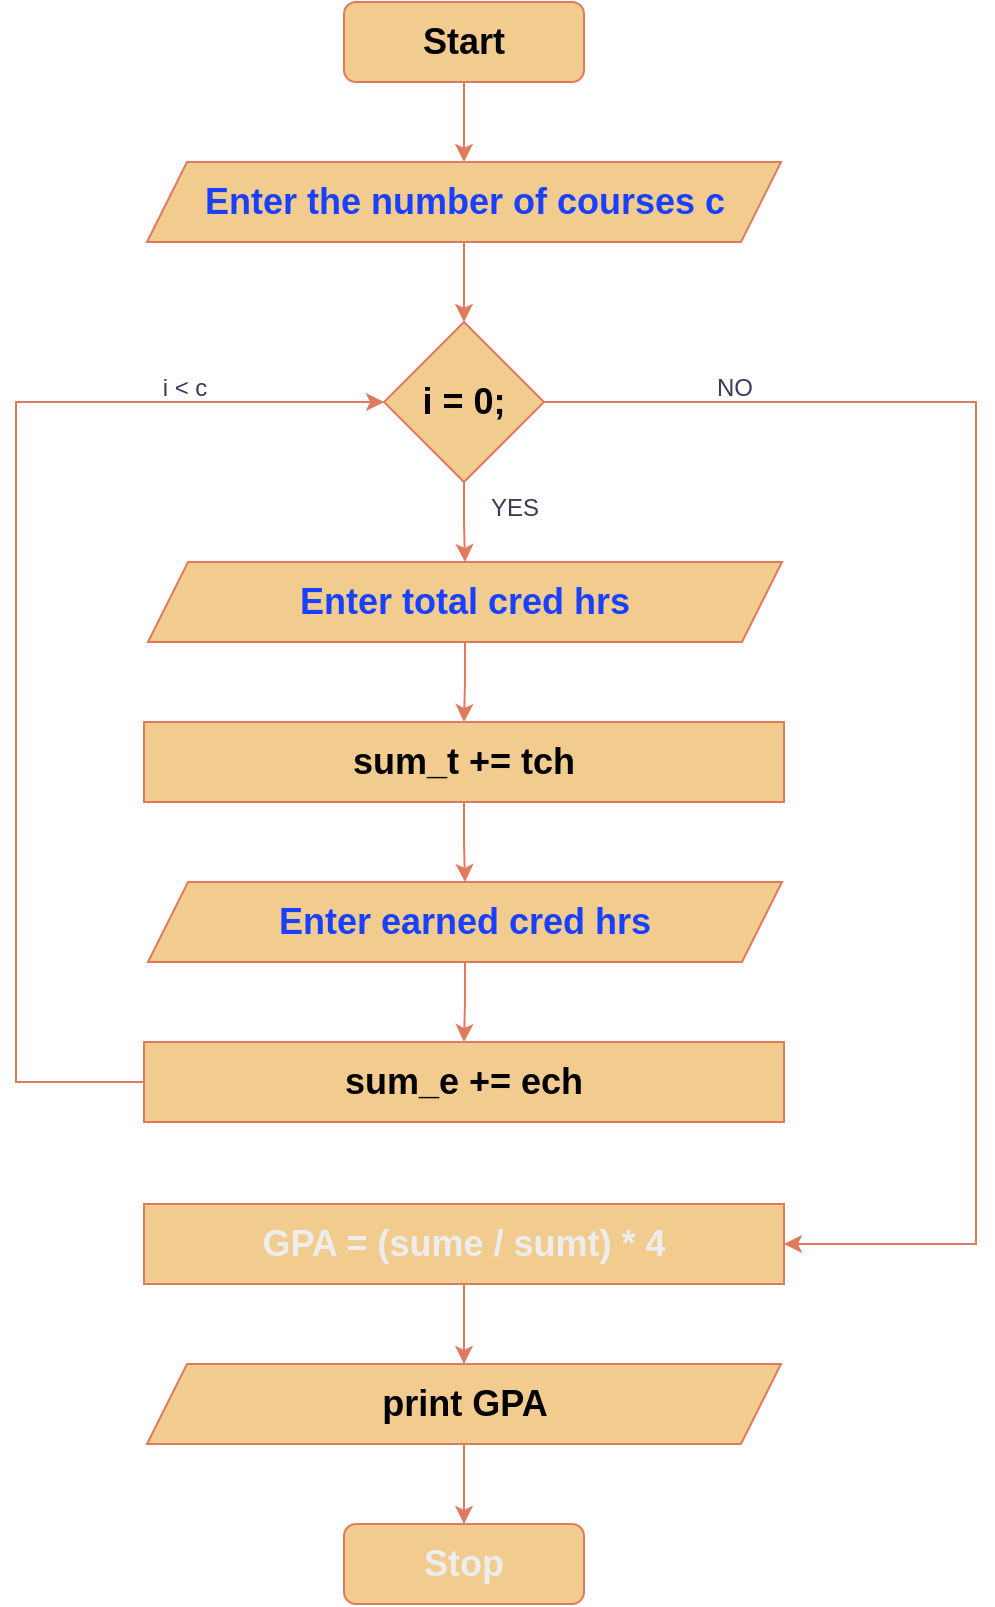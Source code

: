 <mxfile version="27.2.0">
  <diagram name="Page-1" id="tlNDiCwG7B8p3nZySN3y">
    <mxGraphModel dx="466" dy="797" grid="1" gridSize="10" guides="1" tooltips="1" connect="1" arrows="1" fold="1" page="1" pageScale="1" pageWidth="850" pageHeight="1100" math="0" shadow="0">
      <root>
        <mxCell id="0" />
        <mxCell id="1" parent="0" />
        <mxCell id="sUHAasN-twWsJrlkT866-2" value="" style="edgeStyle=orthogonalEdgeStyle;rounded=0;orthogonalLoop=1;jettySize=auto;html=1;strokeColor=#E07A5F;fontColor=default;fillColor=#F2CC8F;labelBackgroundColor=none;" edge="1" parent="1" source="sUHAasN-twWsJrlkT866-3" target="sUHAasN-twWsJrlkT866-5">
          <mxGeometry relative="1" as="geometry" />
        </mxCell>
        <mxCell id="sUHAasN-twWsJrlkT866-3" value="&lt;b style=&quot;color: rgb(0, 0, 0); font-size: 18px;&quot;&gt;Start&lt;/b&gt;" style="rounded=1;whiteSpace=wrap;html=1;labelBackgroundColor=none;fillColor=#F2CC8F;strokeColor=#E07A5F;fontColor=#393C56;" vertex="1" parent="1">
          <mxGeometry x="365" y="160" width="120" height="40" as="geometry" />
        </mxCell>
        <mxCell id="sUHAasN-twWsJrlkT866-17" value="" style="edgeStyle=orthogonalEdgeStyle;rounded=0;orthogonalLoop=1;jettySize=auto;html=1;strokeColor=#E07A5F;fontColor=#393C56;fillColor=#F2CC8F;" edge="1" parent="1" source="sUHAasN-twWsJrlkT866-5" target="sUHAasN-twWsJrlkT866-13">
          <mxGeometry relative="1" as="geometry" />
        </mxCell>
        <mxCell id="sUHAasN-twWsJrlkT866-5" value="&lt;font style=&quot;color: light-dark(rgb(26, 64, 255), rgb(0, 0, 0)); font-size: 18px;&quot;&gt;&lt;b&gt;Enter the number of courses c&lt;/b&gt;&lt;/font&gt;" style="shape=parallelogram;perimeter=parallelogramPerimeter;whiteSpace=wrap;html=1;fixedSize=1;labelBackgroundColor=none;fillColor=#F2CC8F;strokeColor=#E07A5F;fontColor=#393C56;" vertex="1" parent="1">
          <mxGeometry x="266.5" y="240" width="317" height="40" as="geometry" />
        </mxCell>
        <mxCell id="sUHAasN-twWsJrlkT866-21" value="" style="edgeStyle=orthogonalEdgeStyle;rounded=0;orthogonalLoop=1;jettySize=auto;html=1;strokeColor=#E07A5F;fontColor=#393C56;fillColor=#F2CC8F;" edge="1" parent="1" source="sUHAasN-twWsJrlkT866-7" target="sUHAasN-twWsJrlkT866-15">
          <mxGeometry relative="1" as="geometry" />
        </mxCell>
        <mxCell id="sUHAasN-twWsJrlkT866-7" value="&lt;b style=&quot;color: rgb(0, 0, 0); font-size: 18px;&quot;&gt;sum_t += tch&lt;/b&gt;" style="rounded=0;whiteSpace=wrap;html=1;labelBackgroundColor=none;fillColor=#F2CC8F;strokeColor=#E07A5F;fontColor=#393C56;" vertex="1" parent="1">
          <mxGeometry x="265" y="520" width="320" height="40" as="geometry" />
        </mxCell>
        <mxCell id="sUHAasN-twWsJrlkT866-8" value="" style="edgeStyle=orthogonalEdgeStyle;rounded=0;orthogonalLoop=1;jettySize=auto;html=1;labelBackgroundColor=none;strokeColor=#E07A5F;fontColor=default;" edge="1" parent="1" source="sUHAasN-twWsJrlkT866-9" target="sUHAasN-twWsJrlkT866-12">
          <mxGeometry relative="1" as="geometry" />
        </mxCell>
        <mxCell id="sUHAasN-twWsJrlkT866-9" value="&lt;b style=&quot;color: rgb(0, 0, 0); font-size: 18px;&quot;&gt;print GPA&lt;/b&gt;" style="shape=parallelogram;perimeter=parallelogramPerimeter;whiteSpace=wrap;html=1;fixedSize=1;labelBackgroundColor=none;fillColor=#F2CC8F;strokeColor=#E07A5F;fontColor=#393C56;" vertex="1" parent="1">
          <mxGeometry x="266.5" y="841" width="317" height="40" as="geometry" />
        </mxCell>
        <mxCell id="sUHAasN-twWsJrlkT866-10" value="" style="edgeStyle=orthogonalEdgeStyle;rounded=0;orthogonalLoop=1;jettySize=auto;html=1;labelBackgroundColor=none;strokeColor=#E07A5F;fontColor=default;" edge="1" parent="1" source="sUHAasN-twWsJrlkT866-11" target="sUHAasN-twWsJrlkT866-9">
          <mxGeometry relative="1" as="geometry" />
        </mxCell>
        <mxCell id="sUHAasN-twWsJrlkT866-11" value="&lt;font color=&quot;#ededed&quot;&gt;&lt;span style=&quot;font-size: 18px;&quot;&gt;&lt;b&gt;GPA = (sume / sumt) * 4&lt;/b&gt;&lt;/span&gt;&lt;/font&gt;" style="rounded=0;whiteSpace=wrap;html=1;labelBackgroundColor=none;fillColor=#F2CC8F;strokeColor=#E07A5F;fontColor=#393C56;" vertex="1" parent="1">
          <mxGeometry x="265" y="761" width="320" height="40" as="geometry" />
        </mxCell>
        <mxCell id="sUHAasN-twWsJrlkT866-12" value="&lt;font color=&quot;#ededed&quot;&gt;&lt;span style=&quot;font-size: 18px;&quot;&gt;&lt;b&gt;Stop&lt;/b&gt;&lt;/span&gt;&lt;/font&gt;" style="rounded=1;whiteSpace=wrap;html=1;labelBackgroundColor=none;fillColor=#F2CC8F;strokeColor=#E07A5F;fontColor=#393C56;" vertex="1" parent="1">
          <mxGeometry x="365" y="921" width="120" height="40" as="geometry" />
        </mxCell>
        <mxCell id="sUHAasN-twWsJrlkT866-18" value="" style="edgeStyle=orthogonalEdgeStyle;rounded=0;orthogonalLoop=1;jettySize=auto;html=1;strokeColor=#E07A5F;fontColor=#393C56;fillColor=#F2CC8F;" edge="1" parent="1" source="sUHAasN-twWsJrlkT866-13" target="sUHAasN-twWsJrlkT866-14">
          <mxGeometry relative="1" as="geometry" />
        </mxCell>
        <mxCell id="sUHAasN-twWsJrlkT866-25" style="edgeStyle=orthogonalEdgeStyle;rounded=0;orthogonalLoop=1;jettySize=auto;html=1;strokeColor=#E07A5F;fontColor=#393C56;fillColor=#F2CC8F;entryX=1;entryY=0.5;entryDx=0;entryDy=0;" edge="1" parent="1" source="sUHAasN-twWsJrlkT866-13" target="sUHAasN-twWsJrlkT866-11">
          <mxGeometry relative="1" as="geometry">
            <mxPoint x="680" y="950" as="targetPoint" />
            <Array as="points">
              <mxPoint x="681" y="360" />
              <mxPoint x="681" y="781" />
            </Array>
          </mxGeometry>
        </mxCell>
        <mxCell id="sUHAasN-twWsJrlkT866-13" value="&lt;b style=&quot;color: rgb(0, 0, 0); font-size: 18px;&quot;&gt;i = 0;&lt;/b&gt;" style="rhombus;whiteSpace=wrap;html=1;labelBackgroundColor=none;fillColor=#F2CC8F;strokeColor=#E07A5F;fontColor=#393C56;" vertex="1" parent="1">
          <mxGeometry x="385" y="320" width="80" height="80" as="geometry" />
        </mxCell>
        <mxCell id="sUHAasN-twWsJrlkT866-20" value="" style="edgeStyle=orthogonalEdgeStyle;rounded=0;orthogonalLoop=1;jettySize=auto;html=1;strokeColor=#E07A5F;fontColor=#393C56;fillColor=#F2CC8F;" edge="1" parent="1" source="sUHAasN-twWsJrlkT866-14" target="sUHAasN-twWsJrlkT866-7">
          <mxGeometry relative="1" as="geometry" />
        </mxCell>
        <mxCell id="sUHAasN-twWsJrlkT866-14" value="&lt;font style=&quot;color: light-dark(rgb(26, 64, 255), rgb(0, 0, 0)); font-size: 18px;&quot;&gt;&lt;b&gt;Enter total cred hrs&lt;/b&gt;&lt;/font&gt;" style="shape=parallelogram;perimeter=parallelogramPerimeter;whiteSpace=wrap;html=1;fixedSize=1;labelBackgroundColor=none;fillColor=#F2CC8F;strokeColor=#E07A5F;fontColor=#393C56;" vertex="1" parent="1">
          <mxGeometry x="267" y="440" width="317" height="40" as="geometry" />
        </mxCell>
        <mxCell id="sUHAasN-twWsJrlkT866-22" value="" style="edgeStyle=orthogonalEdgeStyle;rounded=0;orthogonalLoop=1;jettySize=auto;html=1;strokeColor=#E07A5F;fontColor=#393C56;fillColor=#F2CC8F;" edge="1" parent="1" source="sUHAasN-twWsJrlkT866-15" target="sUHAasN-twWsJrlkT866-16">
          <mxGeometry relative="1" as="geometry" />
        </mxCell>
        <mxCell id="sUHAasN-twWsJrlkT866-15" value="&lt;font style=&quot;color: light-dark(rgb(26, 64, 255), rgb(0, 0, 0)); font-size: 18px;&quot;&gt;&lt;b&gt;Enter earned cred hrs&lt;/b&gt;&lt;/font&gt;" style="shape=parallelogram;perimeter=parallelogramPerimeter;whiteSpace=wrap;html=1;fixedSize=1;labelBackgroundColor=none;fillColor=#F2CC8F;strokeColor=#E07A5F;fontColor=#393C56;" vertex="1" parent="1">
          <mxGeometry x="267" y="600" width="317" height="40" as="geometry" />
        </mxCell>
        <mxCell id="sUHAasN-twWsJrlkT866-27" style="edgeStyle=orthogonalEdgeStyle;rounded=0;orthogonalLoop=1;jettySize=auto;html=1;strokeColor=#E07A5F;fontColor=#393C56;fillColor=#F2CC8F;entryX=0;entryY=0.5;entryDx=0;entryDy=0;" edge="1" parent="1" source="sUHAasN-twWsJrlkT866-16" target="sUHAasN-twWsJrlkT866-13">
          <mxGeometry relative="1" as="geometry">
            <mxPoint x="200" y="360" as="targetPoint" />
            <Array as="points">
              <mxPoint x="201" y="700" />
              <mxPoint x="201" y="360" />
            </Array>
          </mxGeometry>
        </mxCell>
        <mxCell id="sUHAasN-twWsJrlkT866-16" value="&lt;b style=&quot;color: rgb(0, 0, 0); font-size: 18px;&quot;&gt;sum_e += ech&lt;/b&gt;" style="rounded=0;whiteSpace=wrap;html=1;labelBackgroundColor=none;fillColor=#F2CC8F;strokeColor=#E07A5F;fontColor=#393C56;" vertex="1" parent="1">
          <mxGeometry x="265" y="680" width="320" height="40" as="geometry" />
        </mxCell>
        <mxCell id="sUHAasN-twWsJrlkT866-24" value="YES" style="text;html=1;align=center;verticalAlign=middle;resizable=0;points=[];autosize=1;strokeColor=none;fillColor=none;fontColor=#393C56;" vertex="1" parent="1">
          <mxGeometry x="425" y="398" width="50" height="30" as="geometry" />
        </mxCell>
        <mxCell id="sUHAasN-twWsJrlkT866-28" value="NO" style="text;html=1;align=center;verticalAlign=middle;resizable=0;points=[];autosize=1;strokeColor=none;fillColor=none;fontColor=#393C56;" vertex="1" parent="1">
          <mxGeometry x="540" y="338" width="40" height="30" as="geometry" />
        </mxCell>
        <mxCell id="sUHAasN-twWsJrlkT866-30" value="i &amp;lt; c" style="text;html=1;align=center;verticalAlign=middle;resizable=0;points=[];autosize=1;strokeColor=none;fillColor=none;fontColor=#393C56;" vertex="1" parent="1">
          <mxGeometry x="260" y="338" width="50" height="30" as="geometry" />
        </mxCell>
      </root>
    </mxGraphModel>
  </diagram>
</mxfile>
